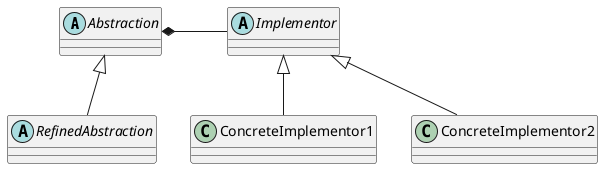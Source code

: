 @startuml

abstract class Abstraction
abstract class Implementor
class ConcreteImplementor1
class ConcreteImplementor2
abstract class RefinedAbstraction

Abstraction *-r- Implementor
Implementor <|-- ConcreteImplementor1
Implementor <|-- ConcreteImplementor2
RefinedAbstraction -u-|> Abstraction

@enduml